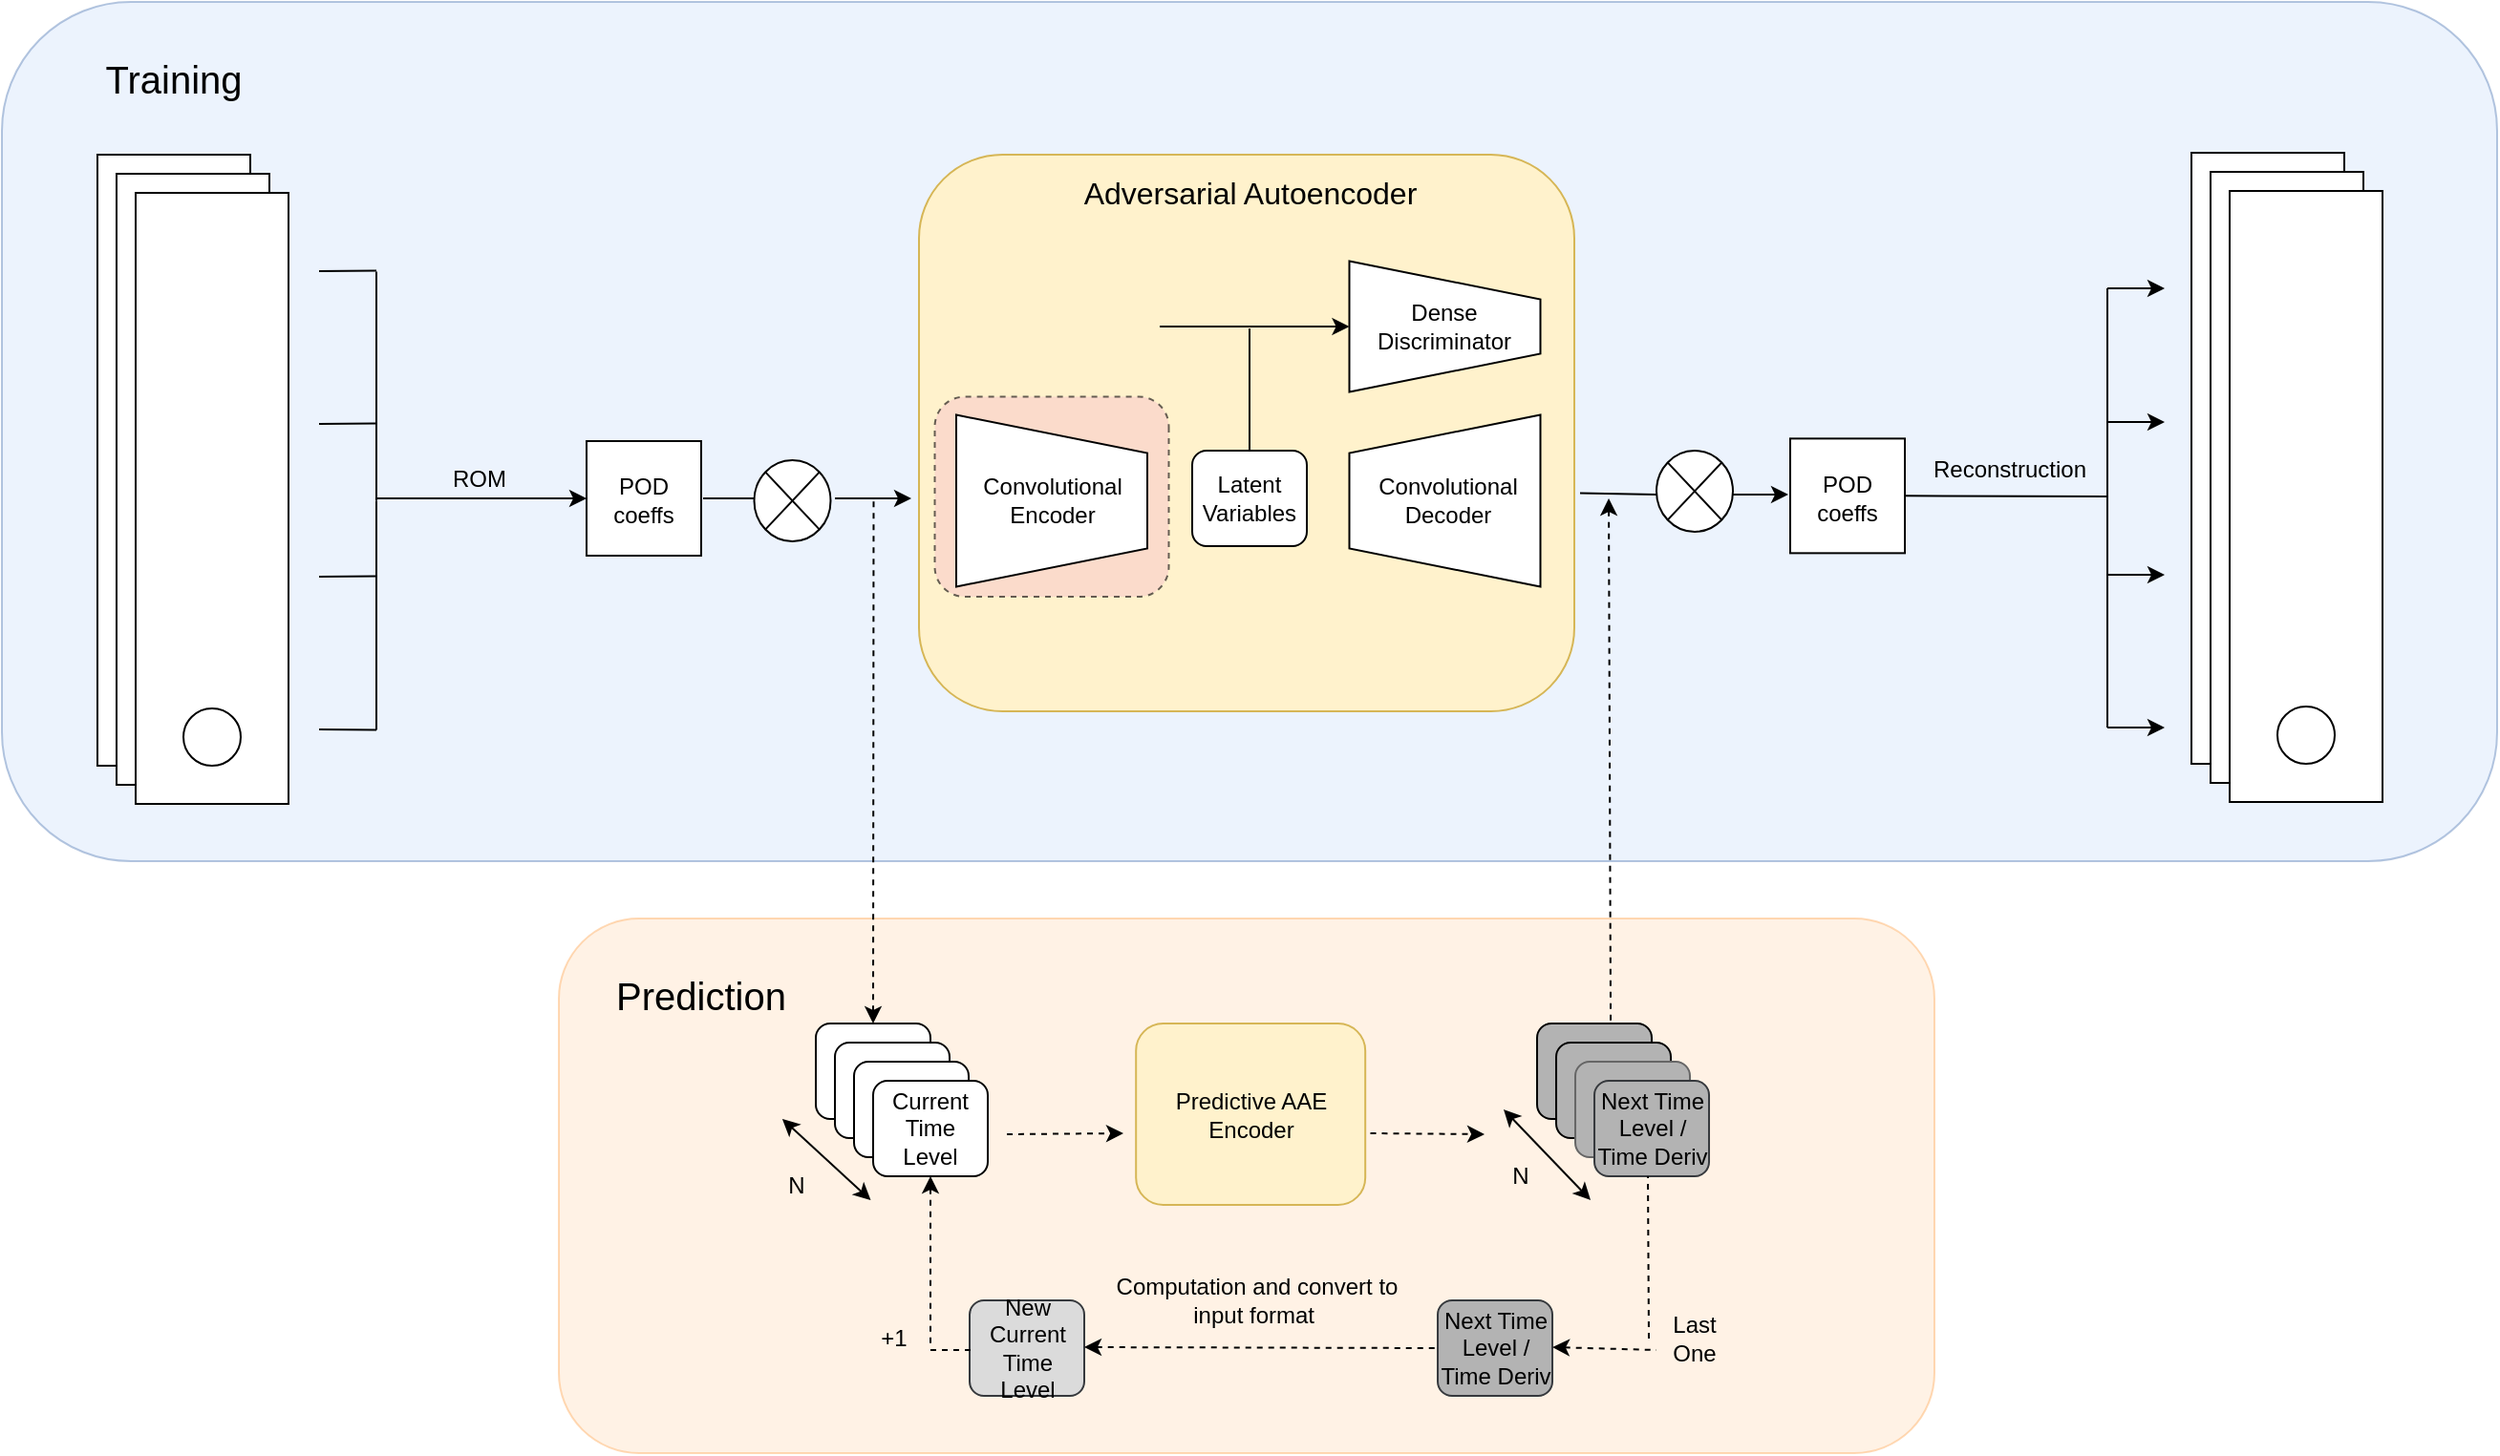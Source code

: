 <mxfile version="14.9.8" type="device"><diagram id="nr1MFdOAPcSiyI-prti3" name="Page-1"><mxGraphModel dx="1209" dy="628" grid="1" gridSize="10" guides="1" tooltips="1" connect="1" arrows="1" fold="1" page="1" pageScale="1" pageWidth="827" pageHeight="1169" math="0" shadow="0"><root><mxCell id="0"/><mxCell id="1" parent="0"/><mxCell id="w4716oMZupeiF0MmBUPZ-166" value="" style="rounded=1;whiteSpace=wrap;html=1;strokeColor=#6c8ebf;fillColor=#dae8fc;opacity=50;" parent="1" vertex="1"><mxGeometry x="144" y="120" width="1306" height="450" as="geometry"/></mxCell><mxCell id="w4716oMZupeiF0MmBUPZ-65" value="" style="rounded=1;whiteSpace=wrap;html=1;strokeColor=#d6b656;fillColor=#fff2cc;" parent="1" vertex="1"><mxGeometry x="624" y="200" width="343" height="291.5" as="geometry"/></mxCell><mxCell id="au5SquIoOCR3ZrpbSwI0-1" value="" style="rounded=0;whiteSpace=wrap;html=1;rotation=-90;" parent="1" vertex="1"><mxGeometry x="74" y="320" width="320" height="80" as="geometry"/></mxCell><mxCell id="au5SquIoOCR3ZrpbSwI0-9" value="" style="rounded=0;whiteSpace=wrap;html=1;rotation=-90;" parent="1" vertex="1"><mxGeometry x="84" y="330" width="320" height="80" as="geometry"/></mxCell><mxCell id="au5SquIoOCR3ZrpbSwI0-148" value="" style="rounded=0;whiteSpace=wrap;html=1;rotation=-90;" parent="1" vertex="1"><mxGeometry x="94" y="340" width="320" height="80" as="geometry"/></mxCell><mxCell id="w4716oMZupeiF0MmBUPZ-1" value="" style="ellipse;whiteSpace=wrap;html=1;aspect=fixed;" parent="1" vertex="1"><mxGeometry x="239" y="490" width="30" height="30" as="geometry"/></mxCell><mxCell id="w4716oMZupeiF0MmBUPZ-2" value="" style="endArrow=none;html=1;endFill=0;" parent="1" edge="1"><mxGeometry width="50" height="50" relative="1" as="geometry"><mxPoint x="340" y="261.25" as="sourcePoint"/><mxPoint x="340" y="381.25" as="targetPoint"/></mxGeometry></mxCell><mxCell id="w4716oMZupeiF0MmBUPZ-4" value="" style="endArrow=none;html=1;" parent="1" edge="1"><mxGeometry width="50" height="50" relative="1" as="geometry"><mxPoint x="310" y="261" as="sourcePoint"/><mxPoint x="340" y="260.75" as="targetPoint"/></mxGeometry></mxCell><mxCell id="w4716oMZupeiF0MmBUPZ-5" value="" style="endArrow=none;html=1;" parent="1" edge="1"><mxGeometry width="50" height="50" relative="1" as="geometry"><mxPoint x="310" y="341" as="sourcePoint"/><mxPoint x="340" y="340.75" as="targetPoint"/></mxGeometry></mxCell><mxCell id="w4716oMZupeiF0MmBUPZ-6" value="" style="endArrow=none;html=1;" parent="1" edge="1"><mxGeometry width="50" height="50" relative="1" as="geometry"><mxPoint x="310" y="421" as="sourcePoint"/><mxPoint x="340" y="420.75" as="targetPoint"/></mxGeometry></mxCell><mxCell id="w4716oMZupeiF0MmBUPZ-7" value="" style="endArrow=none;html=1;" parent="1" edge="1"><mxGeometry width="50" height="50" relative="1" as="geometry"><mxPoint x="310" y="501" as="sourcePoint"/><mxPoint x="340" y="501.25" as="targetPoint"/></mxGeometry></mxCell><mxCell id="w4716oMZupeiF0MmBUPZ-8" value="" style="endArrow=none;html=1;endFill=0;" parent="1" edge="1"><mxGeometry width="50" height="50" relative="1" as="geometry"><mxPoint x="340" y="501.25" as="sourcePoint"/><mxPoint x="340" y="381.25" as="targetPoint"/></mxGeometry></mxCell><mxCell id="w4716oMZupeiF0MmBUPZ-9" value="" style="endArrow=classic;html=1;entryX=0;entryY=0.5;entryDx=0;entryDy=0;" parent="1" target="RAn4DmZBl2BRfafbecXf-1" edge="1"><mxGeometry width="50" height="50" relative="1" as="geometry"><mxPoint x="340" y="380" as="sourcePoint"/><mxPoint x="420" y="381" as="targetPoint"/></mxGeometry></mxCell><mxCell id="w4716oMZupeiF0MmBUPZ-49" value="" style="endArrow=none;html=1;" parent="1" edge="1"><mxGeometry width="50" height="50" relative="1" as="geometry"><mxPoint x="511" y="380" as="sourcePoint"/><mxPoint x="551" y="380" as="targetPoint"/></mxGeometry></mxCell><mxCell id="w4716oMZupeiF0MmBUPZ-53" value="" style="endArrow=classic;html=1;" parent="1" edge="1"><mxGeometry width="50" height="50" relative="1" as="geometry"><mxPoint x="580" y="380" as="sourcePoint"/><mxPoint x="620" y="380" as="targetPoint"/></mxGeometry></mxCell><mxCell id="w4716oMZupeiF0MmBUPZ-68" value="" style="shape=trapezoid;perimeter=trapezoidPerimeter;whiteSpace=wrap;html=1;fixedSize=1;strokeColor=#000000;fillColor=#FFFFFF;rotation=-90;" parent="1" vertex="1"><mxGeometry x="854.25" y="331.25" width="90" height="100" as="geometry"/></mxCell><mxCell id="w4716oMZupeiF0MmBUPZ-69" value="&lt;font style=&quot;font-size: 16px&quot;&gt;Adversarial Autoencoder&lt;/font&gt;" style="text;html=1;strokeColor=none;fillColor=none;align=center;verticalAlign=middle;whiteSpace=wrap;rounded=0;fontStyle=0" parent="1" vertex="1"><mxGeometry x="648.5" y="210" width="296.5" height="20" as="geometry"/></mxCell><mxCell id="w4716oMZupeiF0MmBUPZ-70" value="" style="rounded=0;whiteSpace=wrap;html=1;rotation=-90;" parent="1" vertex="1"><mxGeometry x="1170" y="319" width="320" height="80" as="geometry"/></mxCell><mxCell id="w4716oMZupeiF0MmBUPZ-74" value="" style="rounded=0;whiteSpace=wrap;html=1;rotation=-90;" parent="1" vertex="1"><mxGeometry x="1180" y="329" width="320" height="80" as="geometry"/></mxCell><mxCell id="w4716oMZupeiF0MmBUPZ-78" value="" style="rounded=0;whiteSpace=wrap;html=1;rotation=-90;" parent="1" vertex="1"><mxGeometry x="1190" y="339" width="320" height="80" as="geometry"/></mxCell><mxCell id="w4716oMZupeiF0MmBUPZ-82" value="" style="ellipse;whiteSpace=wrap;html=1;aspect=fixed;" parent="1" vertex="1"><mxGeometry x="1335" y="489" width="30" height="30" as="geometry"/></mxCell><mxCell id="w4716oMZupeiF0MmBUPZ-104" value="" style="shape=image;verticalLabelPosition=bottom;labelBackgroundColor=#ffffff;verticalAlign=top;aspect=fixed;imageAspect=0;image=https://i.stack.imgur.com/Awzo1.gif;" parent="1" vertex="1"><mxGeometry x="648.5" y="250.0" width="101" height="64.8" as="geometry"/></mxCell><mxCell id="w4716oMZupeiF0MmBUPZ-106" value="" style="shape=trapezoid;perimeter=trapezoidPerimeter;whiteSpace=wrap;html=1;fixedSize=1;strokeColor=#000000;fillColor=#FFFFFF;rotation=90;" parent="1" vertex="1"><mxGeometry x="865" y="240" width="68.5" height="100" as="geometry"/></mxCell><mxCell id="w4716oMZupeiF0MmBUPZ-110" value="" style="endArrow=classic;html=1;entryX=0.5;entryY=1;entryDx=0;entryDy=0;exitX=1;exitY=0.25;exitDx=0;exitDy=0;" parent="1" target="w4716oMZupeiF0MmBUPZ-106" edge="1"><mxGeometry width="50" height="50" relative="1" as="geometry"><mxPoint x="796" y="290" as="sourcePoint"/><mxPoint x="780" y="515" as="targetPoint"/></mxGeometry></mxCell><mxCell id="w4716oMZupeiF0MmBUPZ-108" value="" style="endArrow=none;html=1;entryX=0.5;entryY=1;entryDx=0;entryDy=0;exitX=0.5;exitY=0;exitDx=0;exitDy=0;" parent="1" source="w4716oMZupeiF0MmBUPZ-59" edge="1"><mxGeometry width="50" height="50" relative="1" as="geometry"><mxPoint x="796.5" y="355" as="sourcePoint"/><mxPoint x="797" y="291" as="targetPoint"/></mxGeometry></mxCell><mxCell id="w4716oMZupeiF0MmBUPZ-112" value="" style="endArrow=none;html=1;endFill=0;" parent="1" edge="1"><mxGeometry width="50" height="50" relative="1" as="geometry"><mxPoint x="750" y="290" as="sourcePoint"/><mxPoint x="796" y="290" as="targetPoint"/></mxGeometry></mxCell><mxCell id="w4716oMZupeiF0MmBUPZ-131" value="Convolutional Decoder" style="text;html=1;strokeColor=none;fillColor=none;align=center;verticalAlign=middle;whiteSpace=wrap;rounded=0;" parent="1" vertex="1"><mxGeometry x="881" y="371.25" width="40" height="20" as="geometry"/></mxCell><mxCell id="w4716oMZupeiF0MmBUPZ-132" value="Dense&lt;br&gt;Discriminator" style="text;html=1;strokeColor=none;fillColor=none;align=center;verticalAlign=middle;whiteSpace=wrap;rounded=0;" parent="1" vertex="1"><mxGeometry x="879.25" y="280" width="40" height="20" as="geometry"/></mxCell><mxCell id="w4716oMZupeiF0MmBUPZ-135" value="" style="verticalLabelPosition=bottom;verticalAlign=top;html=1;shape=mxgraph.flowchart.or;strokeColor=#000000;fillColor=#FFFFFF;" parent="1" vertex="1"><mxGeometry x="537.75" y="360" width="40" height="42.5" as="geometry"/></mxCell><mxCell id="w4716oMZupeiF0MmBUPZ-136" value="" style="endArrow=classic;html=1;flipV=1;endFill=1;startArrow=classic;startFill=1;" parent="1" edge="1"><mxGeometry x="999" y="217" width="50" height="50" as="geometry"><mxPoint x="1079" y="377" as="sourcePoint"/><mxPoint x="1039" y="377" as="targetPoint"/></mxGeometry></mxCell><mxCell id="w4716oMZupeiF0MmBUPZ-138" value="" style="endArrow=none;html=1;flipV=1;endFill=0;exitX=1;exitY=0.5;exitDx=0;exitDy=0;exitPerimeter=0;" parent="1" edge="1" source="w4716oMZupeiF0MmBUPZ-142"><mxGeometry x="970" y="217" width="50" height="50" as="geometry"><mxPoint x="1010" y="377" as="sourcePoint"/><mxPoint x="970" y="377" as="targetPoint"/></mxGeometry></mxCell><mxCell id="w4716oMZupeiF0MmBUPZ-142" value="" style="verticalLabelPosition=bottom;verticalAlign=top;html=1;shape=mxgraph.flowchart.or;strokeColor=#000000;fillColor=#FFFFFF;flipV=1;rotation=-180;container=1;" parent="1" vertex="1"><mxGeometry x="1010" y="355" width="40" height="42.5" as="geometry"/></mxCell><mxCell id="w4716oMZupeiF0MmBUPZ-153" value="" style="endArrow=none;html=1;endFill=0;" parent="1" edge="1"><mxGeometry x="1206" y="260" width="50" height="50" as="geometry"><mxPoint x="1246" y="500" as="sourcePoint"/><mxPoint x="1246" y="380" as="targetPoint"/></mxGeometry></mxCell><mxCell id="w4716oMZupeiF0MmBUPZ-154" value="" style="endArrow=none;html=1;startArrow=classic;startFill=1;" parent="1" edge="1"><mxGeometry x="1206" y="259" width="50" height="50" as="geometry"><mxPoint x="1276" y="500" as="sourcePoint"/><mxPoint x="1246" y="500" as="targetPoint"/></mxGeometry></mxCell><mxCell id="w4716oMZupeiF0MmBUPZ-165" value="" style="rounded=1;whiteSpace=wrap;html=1;fillColor=#f8cecc;rotation=90;opacity=60;dashed=1;" parent="1" vertex="1"><mxGeometry x="641.13" y="317.88" width="104.75" height="122.5" as="geometry"/></mxCell><mxCell id="w4716oMZupeiF0MmBUPZ-155" value="" style="endArrow=none;html=1;startArrow=classic;startFill=1;" parent="1" edge="1"><mxGeometry x="1206" y="259" width="50" height="50" as="geometry"><mxPoint x="1276" y="420" as="sourcePoint"/><mxPoint x="1246" y="420" as="targetPoint"/></mxGeometry></mxCell><mxCell id="w4716oMZupeiF0MmBUPZ-156" value="" style="endArrow=none;html=1;startArrow=classic;startFill=1;" parent="1" edge="1"><mxGeometry x="1206" y="259" width="50" height="50" as="geometry"><mxPoint x="1276" y="340" as="sourcePoint"/><mxPoint x="1246" y="340" as="targetPoint"/></mxGeometry></mxCell><mxCell id="w4716oMZupeiF0MmBUPZ-157" value="" style="endArrow=none;html=1;startArrow=classic;startFill=1;" parent="1" edge="1"><mxGeometry x="1206" y="270" width="50" height="50" as="geometry"><mxPoint x="1276" y="270" as="sourcePoint"/><mxPoint x="1246" y="270" as="targetPoint"/></mxGeometry></mxCell><mxCell id="w4716oMZupeiF0MmBUPZ-158" value="" style="endArrow=none;html=1;endFill=0;" parent="1" edge="1"><mxGeometry x="1206" y="270" width="50" height="50" as="geometry"><mxPoint x="1246" y="270" as="sourcePoint"/><mxPoint x="1246" y="390" as="targetPoint"/></mxGeometry></mxCell><mxCell id="w4716oMZupeiF0MmBUPZ-159" value="" style="endArrow=none;html=1;endFill=0;entryX=1;entryY=0.5;entryDx=0;entryDy=0;" parent="1" target="RAn4DmZBl2BRfafbecXf-9" edge="1"><mxGeometry x="1206" y="270" width="50" height="50" as="geometry"><mxPoint x="1246" y="379" as="sourcePoint"/><mxPoint x="1206" y="390" as="targetPoint"/></mxGeometry></mxCell><mxCell id="w4716oMZupeiF0MmBUPZ-59" value="Latent&lt;br&gt;Variables" style="rounded=1;whiteSpace=wrap;html=1;strokeColor=#000000;fillColor=#FFFFFF;" parent="1" vertex="1"><mxGeometry x="767" y="355" width="60" height="50" as="geometry"/></mxCell><mxCell id="w4716oMZupeiF0MmBUPZ-168" value="" style="rounded=1;whiteSpace=wrap;html=1;fillColor=#ffe6cc;opacity=50;strokeColor=#FFB570;" parent="1" vertex="1"><mxGeometry x="435.5" y="600" width="720" height="280" as="geometry"/></mxCell><mxCell id="w4716oMZupeiF0MmBUPZ-169" value="&lt;font style=&quot;font-size: 20px&quot;&gt;Prediction&lt;/font&gt;" style="text;html=1;strokeColor=none;fillColor=none;align=center;verticalAlign=middle;whiteSpace=wrap;rounded=0;opacity=50;" parent="1" vertex="1"><mxGeometry x="490" y="630" width="40" height="20" as="geometry"/></mxCell><mxCell id="w4716oMZupeiF0MmBUPZ-170" value="Predictive AAE Encoder" style="rounded=1;whiteSpace=wrap;html=1;fillColor=#fff2cc;strokeColor=#d6b656;" parent="1" vertex="1"><mxGeometry x="737.59" y="655" width="120" height="95" as="geometry"/></mxCell><mxCell id="w4716oMZupeiF0MmBUPZ-172" value="Latent&lt;br&gt;Variables" style="rounded=1;whiteSpace=wrap;html=1;strokeColor=#000000;fillColor=#FFFFFF;noLabel=1;fontColor=none;" parent="1" vertex="1"><mxGeometry x="570" y="655" width="60" height="50" as="geometry"/></mxCell><mxCell id="w4716oMZupeiF0MmBUPZ-173" value="Latent&lt;br&gt;Variables" style="rounded=1;whiteSpace=wrap;html=1;strokeColor=#000000;fillColor=#FFFFFF;noLabel=1;fontColor=none;" parent="1" vertex="1"><mxGeometry x="580" y="665" width="60" height="50" as="geometry"/></mxCell><mxCell id="w4716oMZupeiF0MmBUPZ-174" value="Latent&lt;br&gt;Variables" style="rounded=1;whiteSpace=wrap;html=1;strokeColor=#000000;fillColor=#FFFFFF;fontColor=#FFFFFF;" parent="1" vertex="1"><mxGeometry x="590" y="675" width="60" height="50" as="geometry"/></mxCell><mxCell id="w4716oMZupeiF0MmBUPZ-184" value="Current Time Level" style="rounded=1;whiteSpace=wrap;html=1;strokeColor=#000000;fillColor=#FFFFFF;" parent="1" vertex="1"><mxGeometry x="600" y="685" width="60" height="50" as="geometry"/></mxCell><mxCell id="w4716oMZupeiF0MmBUPZ-185" value="" style="endArrow=classic;startArrow=classic;html=1;" parent="1" edge="1"><mxGeometry width="50" height="50" relative="1" as="geometry"><mxPoint x="552.45" y="705" as="sourcePoint"/><mxPoint x="598.75" y="747.5" as="targetPoint"/></mxGeometry></mxCell><mxCell id="w4716oMZupeiF0MmBUPZ-186" value="N" style="text;html=1;strokeColor=none;fillColor=none;align=center;verticalAlign=middle;whiteSpace=wrap;rounded=0;" parent="1" vertex="1"><mxGeometry x="540" y="730" width="40" height="20" as="geometry"/></mxCell><mxCell id="w4716oMZupeiF0MmBUPZ-189" value="Latent&lt;br&gt;Variables" style="rounded=1;whiteSpace=wrap;html=1;strokeColor=#000000;fillColor=#B3B3B3;noLabel=1;fontColor=none;" parent="1" vertex="1"><mxGeometry x="947.51" y="655" width="60" height="50" as="geometry"/></mxCell><mxCell id="w4716oMZupeiF0MmBUPZ-190" value="Latent&lt;br&gt;Variables" style="rounded=1;whiteSpace=wrap;html=1;strokeColor=#000000;fillColor=#B3B3B3;noLabel=1;fontColor=none;" parent="1" vertex="1"><mxGeometry x="957.51" y="665" width="60" height="50" as="geometry"/></mxCell><mxCell id="w4716oMZupeiF0MmBUPZ-191" value="" style="endArrow=classic;startArrow=classic;html=1;" parent="1" edge="1"><mxGeometry width="50" height="50" relative="1" as="geometry"><mxPoint x="930" y="700" as="sourcePoint"/><mxPoint x="975.51" y="747.5" as="targetPoint"/></mxGeometry></mxCell><mxCell id="w4716oMZupeiF0MmBUPZ-192" value="N" style="text;html=1;strokeColor=none;fillColor=none;align=center;verticalAlign=middle;whiteSpace=wrap;rounded=0;" parent="1" vertex="1"><mxGeometry x="919.25" y="725" width="40" height="20" as="geometry"/></mxCell><mxCell id="w4716oMZupeiF0MmBUPZ-193" value="Latent&lt;br&gt;Variables" style="rounded=1;whiteSpace=wrap;html=1;strokeColor=#666666;fillColor=#B3B3B3;noLabel=1;fontColor=none;" parent="1" vertex="1"><mxGeometry x="967.51" y="675" width="60" height="50" as="geometry"/></mxCell><mxCell id="w4716oMZupeiF0MmBUPZ-194" value="Next Time Level / Time Deriv" style="rounded=1;whiteSpace=wrap;html=1;strokeColor=#36393d;fillColor=#B3B3B3;" parent="1" vertex="1"><mxGeometry x="977.51" y="685" width="60" height="50" as="geometry"/></mxCell><mxCell id="w4716oMZupeiF0MmBUPZ-200" value="" style="endArrow=none;dashed=1;html=1;endFill=0;startArrow=classic;startFill=1;entryX=0.642;entryY=-0.02;entryDx=0;entryDy=0;entryPerimeter=0;" parent="1" edge="1" target="w4716oMZupeiF0MmBUPZ-189"><mxGeometry x="852.76" y="380" width="50" height="50" as="geometry"><mxPoint x="985.01" y="380" as="sourcePoint"/><mxPoint x="985" y="580" as="targetPoint"/></mxGeometry></mxCell><mxCell id="w4716oMZupeiF0MmBUPZ-203" value="" style="endArrow=classic;dashed=1;html=1;endFill=1;" parent="1" edge="1"><mxGeometry x="716.75" y="602.5" width="50" height="50" as="geometry"><mxPoint x="670" y="713" as="sourcePoint"/><mxPoint x="731" y="712.5" as="targetPoint"/></mxGeometry></mxCell><mxCell id="w4716oMZupeiF0MmBUPZ-204" value="" style="endArrow=classic;dashed=1;html=1;endFill=1;" parent="1" edge="1"><mxGeometry x="866" y="602.5" width="50" height="50" as="geometry"><mxPoint x="860.25" y="712.5" as="sourcePoint"/><mxPoint x="920" y="713" as="targetPoint"/></mxGeometry></mxCell><mxCell id="RAn4DmZBl2BRfafbecXf-1" value="" style="rounded=0;whiteSpace=wrap;html=1;" parent="1" vertex="1"><mxGeometry x="450" y="350" width="60" height="60" as="geometry"/></mxCell><mxCell id="RAn4DmZBl2BRfafbecXf-2" value="POD coeffs" style="text;html=1;strokeColor=none;fillColor=none;align=center;verticalAlign=middle;whiteSpace=wrap;rounded=0;" parent="1" vertex="1"><mxGeometry x="460" y="371.25" width="40" height="20" as="geometry"/></mxCell><mxCell id="RAn4DmZBl2BRfafbecXf-4" value="ROM" style="text;html=1;strokeColor=none;fillColor=none;align=center;verticalAlign=middle;whiteSpace=wrap;rounded=0;" parent="1" vertex="1"><mxGeometry x="374" y="360" width="40" height="20" as="geometry"/></mxCell><mxCell id="RAn4DmZBl2BRfafbecXf-7" value="Reconstruction" style="text;html=1;strokeColor=none;fillColor=none;align=center;verticalAlign=middle;whiteSpace=wrap;rounded=0;" parent="1" vertex="1"><mxGeometry x="1175" y="355" width="40" height="20" as="geometry"/></mxCell><mxCell id="RAn4DmZBl2BRfafbecXf-9" value="" style="rounded=0;whiteSpace=wrap;html=1;" parent="1" vertex="1"><mxGeometry x="1080" y="348.68" width="60" height="60" as="geometry"/></mxCell><mxCell id="RAn4DmZBl2BRfafbecXf-10" value="POD coeffs" style="text;html=1;strokeColor=none;fillColor=none;align=center;verticalAlign=middle;whiteSpace=wrap;rounded=0;" parent="1" vertex="1"><mxGeometry x="1090" y="370" width="40" height="20" as="geometry"/></mxCell><mxCell id="RAn4DmZBl2BRfafbecXf-13" value="&lt;font style=&quot;font-size: 20px&quot;&gt;Training&lt;/font&gt;" style="text;html=1;strokeColor=none;fillColor=none;align=center;verticalAlign=middle;whiteSpace=wrap;rounded=0;opacity=50;" parent="1" vertex="1"><mxGeometry x="214" y="150" width="40" height="20" as="geometry"/></mxCell><mxCell id="RAn4DmZBl2BRfafbecXf-14" value="" style="endArrow=none;dashed=1;html=1;endFill=0;startArrow=classic;startFill=1;" parent="1" edge="1"><mxGeometry x="498" y="741.5" width="50" height="50" as="geometry"><mxPoint x="630" y="735" as="sourcePoint"/><mxPoint x="630" y="824" as="targetPoint"/></mxGeometry></mxCell><mxCell id="RAn4DmZBl2BRfafbecXf-16" value="New Current Time Level" style="rounded=1;whiteSpace=wrap;html=1;strokeColor=#36393d;fillColor=#DBDBDB;" parent="1" vertex="1"><mxGeometry x="650.5" y="800" width="60" height="50" as="geometry"/></mxCell><mxCell id="RAn4DmZBl2BRfafbecXf-19" value="Next Time Level / Time Deriv" style="rounded=1;whiteSpace=wrap;html=1;strokeColor=#36393d;fillColor=#B3B3B3;" parent="1" vertex="1"><mxGeometry x="895.51" y="800" width="60" height="50" as="geometry"/></mxCell><mxCell id="RAn4DmZBl2BRfafbecXf-22" value="" style="endArrow=none;dashed=1;html=1;endFill=0;startArrow=classic;startFill=1;exitX=0.5;exitY=0;exitDx=0;exitDy=0;" parent="1" edge="1" source="w4716oMZupeiF0MmBUPZ-172"><mxGeometry x="648" y="271.5" width="50" height="50" as="geometry"><mxPoint x="600" y="619" as="sourcePoint"/><mxPoint x="600.25" y="381.5" as="targetPoint"/></mxGeometry></mxCell><mxCell id="RAn4DmZBl2BRfafbecXf-28" value="Computation and convert to input format&amp;nbsp;" style="text;html=1;strokeColor=none;fillColor=none;align=center;verticalAlign=middle;whiteSpace=wrap;rounded=0;" parent="1" vertex="1"><mxGeometry x="721" y="790" width="160" height="20" as="geometry"/></mxCell><mxCell id="RAn4DmZBl2BRfafbecXf-29" value="" style="endArrow=none;dashed=1;html=1;endFill=0;startArrow=classic;startFill=1;entryX=0;entryY=0.5;entryDx=0;entryDy=0;" parent="1" target="RAn4DmZBl2BRfafbecXf-19" edge="1"><mxGeometry x="713.01" y="714.5" width="50" height="50" as="geometry"><mxPoint x="710.5" y="824.5" as="sourcePoint"/><mxPoint x="890" y="825" as="targetPoint"/></mxGeometry></mxCell><mxCell id="RAn4DmZBl2BRfafbecXf-31" value="" style="endArrow=none;dashed=1;html=1;endFill=0;startArrow=classic;startFill=1;" parent="1" edge="1"><mxGeometry x="958.02" y="714.5" width="50" height="50" as="geometry"><mxPoint x="955.51" y="824.5" as="sourcePoint"/><mxPoint x="1010" y="826" as="targetPoint"/></mxGeometry></mxCell><mxCell id="RAn4DmZBl2BRfafbecXf-32" value="" style="endArrow=none;dashed=1;html=1;endFill=0;startArrow=none;startFill=0;" parent="1" edge="1"><mxGeometry x="1014.51" y="625" width="50" height="50" as="geometry"><mxPoint x="1006" y="820" as="sourcePoint"/><mxPoint x="1005.51" y="735" as="targetPoint"/></mxGeometry></mxCell><mxCell id="RAn4DmZBl2BRfafbecXf-33" value="" style="endArrow=none;dashed=1;html=1;" parent="1" edge="1"><mxGeometry x="488" y="716.5" width="50" height="50" as="geometry"><mxPoint x="630" y="826" as="sourcePoint"/><mxPoint x="651" y="826" as="targetPoint"/></mxGeometry></mxCell><mxCell id="w4716oMZupeiF0MmBUPZ-66" value="" style="shape=trapezoid;perimeter=trapezoidPerimeter;whiteSpace=wrap;html=1;fixedSize=1;strokeColor=#000000;fillColor=#FFFFFF;rotation=90;textDirection=ltr;" parent="1" vertex="1"><mxGeometry x="648.5" y="331.25" width="90" height="100" as="geometry"/></mxCell><mxCell id="w4716oMZupeiF0MmBUPZ-130" value="Convolutional Encoder" style="text;html=1;strokeColor=none;fillColor=none;align=center;verticalAlign=middle;whiteSpace=wrap;rounded=0;" parent="1" vertex="1"><mxGeometry x="673.5" y="371.25" width="40" height="20" as="geometry"/></mxCell><mxCell id="fJ9opZnR4K_xnmJvkwdE-2" value="+1" style="text;html=1;strokeColor=none;fillColor=none;align=center;verticalAlign=middle;whiteSpace=wrap;rounded=0;fontColor=none;" vertex="1" parent="1"><mxGeometry x="590.5" y="810" width="40" height="20" as="geometry"/></mxCell><mxCell id="fJ9opZnR4K_xnmJvkwdE-3" value="Last One" style="text;html=1;strokeColor=none;fillColor=none;align=center;verticalAlign=middle;whiteSpace=wrap;rounded=0;fontColor=none;" vertex="1" parent="1"><mxGeometry x="1010" y="810" width="40" height="20" as="geometry"/></mxCell></root></mxGraphModel></diagram></mxfile>